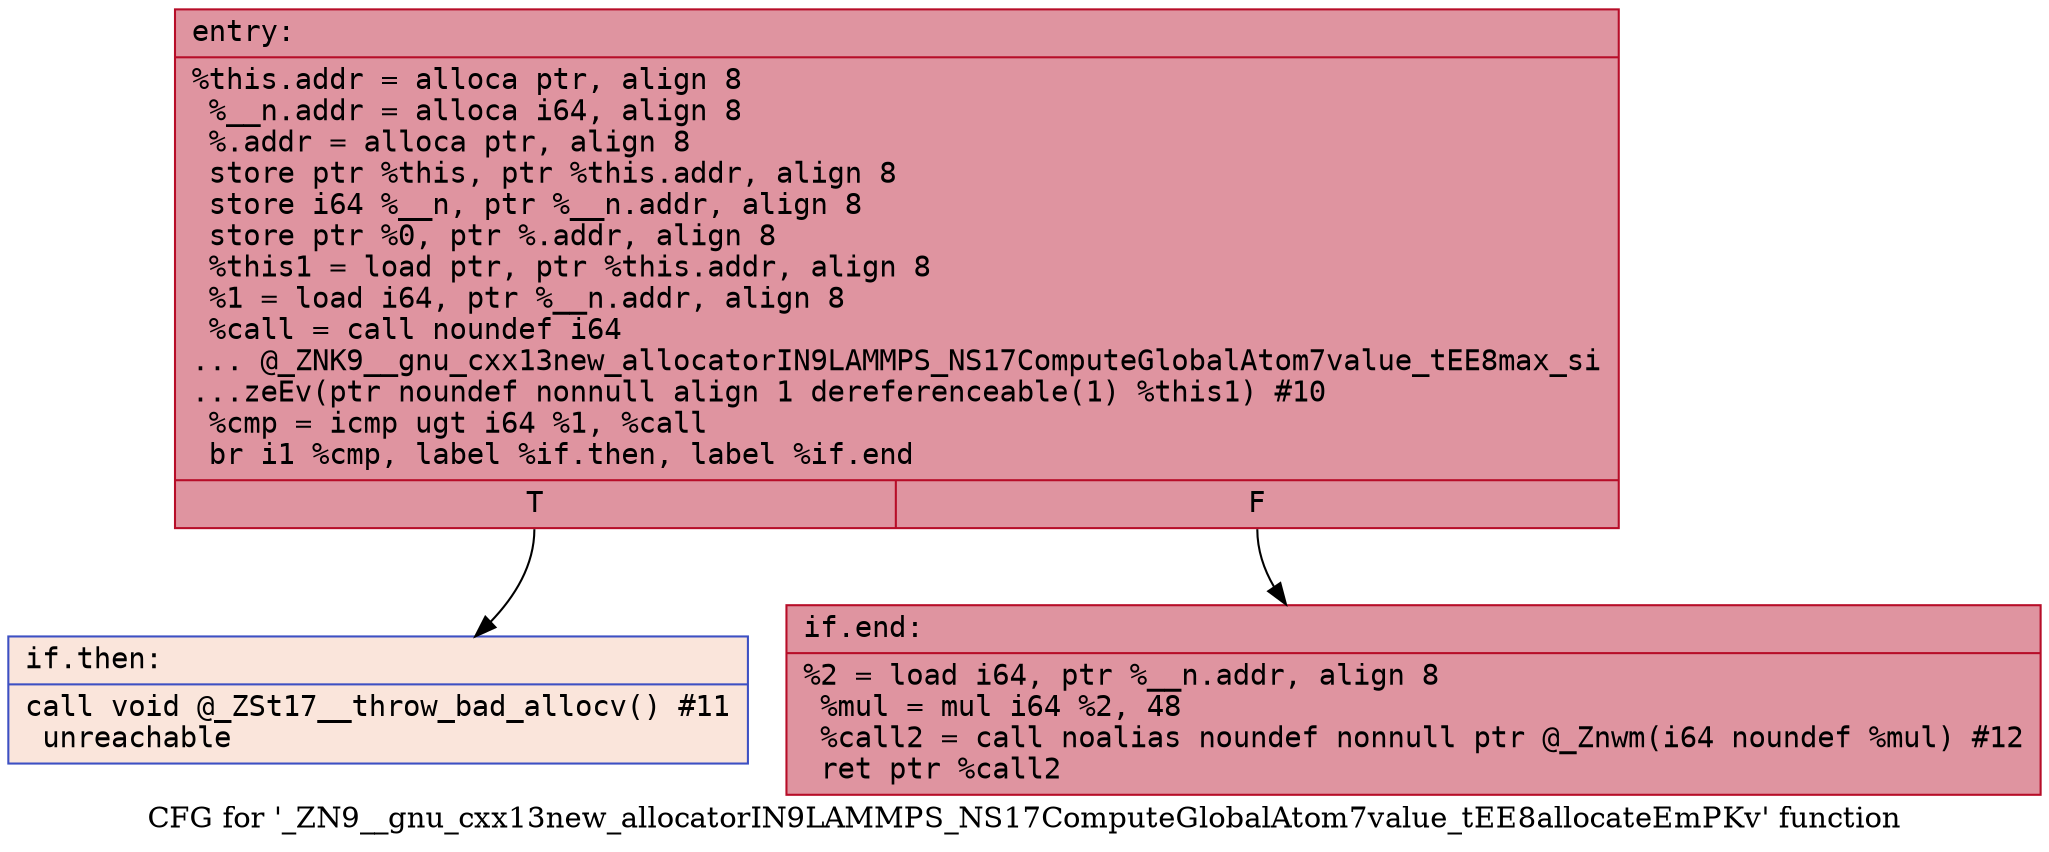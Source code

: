 digraph "CFG for '_ZN9__gnu_cxx13new_allocatorIN9LAMMPS_NS17ComputeGlobalAtom7value_tEE8allocateEmPKv' function" {
	label="CFG for '_ZN9__gnu_cxx13new_allocatorIN9LAMMPS_NS17ComputeGlobalAtom7value_tEE8allocateEmPKv' function";

	Node0x56131ec127a0 [shape=record,color="#b70d28ff", style=filled, fillcolor="#b70d2870" fontname="Courier",label="{entry:\l|  %this.addr = alloca ptr, align 8\l  %__n.addr = alloca i64, align 8\l  %.addr = alloca ptr, align 8\l  store ptr %this, ptr %this.addr, align 8\l  store i64 %__n, ptr %__n.addr, align 8\l  store ptr %0, ptr %.addr, align 8\l  %this1 = load ptr, ptr %this.addr, align 8\l  %1 = load i64, ptr %__n.addr, align 8\l  %call = call noundef i64\l... @_ZNK9__gnu_cxx13new_allocatorIN9LAMMPS_NS17ComputeGlobalAtom7value_tEE8max_si\l...zeEv(ptr noundef nonnull align 1 dereferenceable(1) %this1) #10\l  %cmp = icmp ugt i64 %1, %call\l  br i1 %cmp, label %if.then, label %if.end\l|{<s0>T|<s1>F}}"];
	Node0x56131ec127a0:s0 -> Node0x56131ec12e20[tooltip="entry -> if.then\nProbability 0.00%" ];
	Node0x56131ec127a0:s1 -> Node0x56131ec12e90[tooltip="entry -> if.end\nProbability 100.00%" ];
	Node0x56131ec12e20 [shape=record,color="#3d50c3ff", style=filled, fillcolor="#f4c5ad70" fontname="Courier",label="{if.then:\l|  call void @_ZSt17__throw_bad_allocv() #11\l  unreachable\l}"];
	Node0x56131ec12e90 [shape=record,color="#b70d28ff", style=filled, fillcolor="#b70d2870" fontname="Courier",label="{if.end:\l|  %2 = load i64, ptr %__n.addr, align 8\l  %mul = mul i64 %2, 48\l  %call2 = call noalias noundef nonnull ptr @_Znwm(i64 noundef %mul) #12\l  ret ptr %call2\l}"];
}
